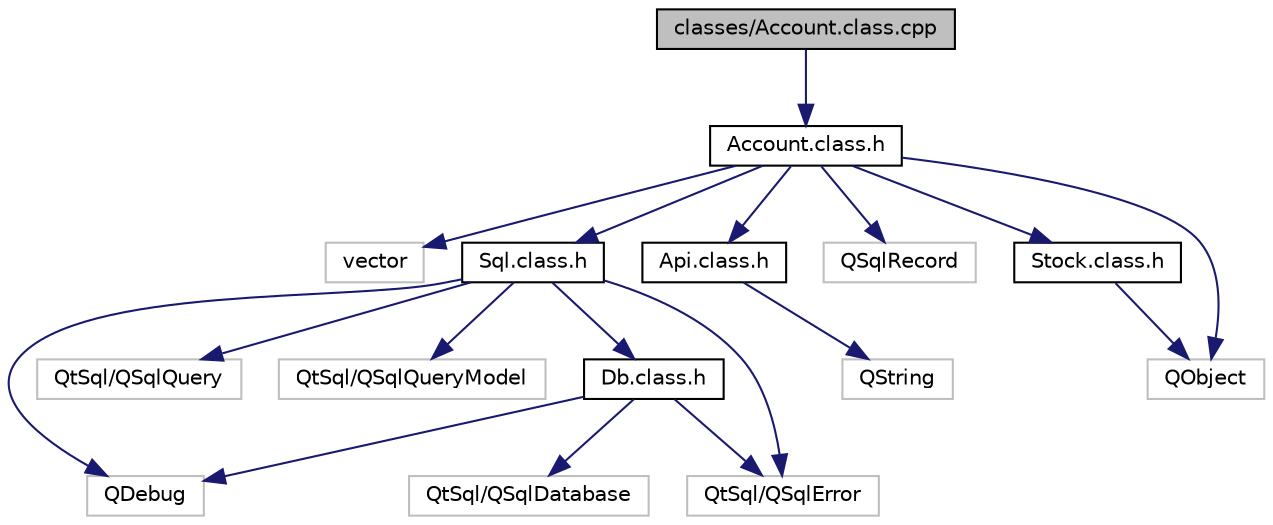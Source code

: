 digraph "classes/Account.class.cpp"
{
 // LATEX_PDF_SIZE
  edge [fontname="Helvetica",fontsize="10",labelfontname="Helvetica",labelfontsize="10"];
  node [fontname="Helvetica",fontsize="10",shape=record];
  Node1 [label="classes/Account.class.cpp",height=0.2,width=0.4,color="black", fillcolor="grey75", style="filled", fontcolor="black",tooltip=" "];
  Node1 -> Node2 [color="midnightblue",fontsize="10",style="solid"];
  Node2 [label="Account.class.h",height=0.2,width=0.4,color="black", fillcolor="white", style="filled",URL="$Account_8class_8h.html",tooltip=" "];
  Node2 -> Node3 [color="midnightblue",fontsize="10",style="solid"];
  Node3 [label="vector",height=0.2,width=0.4,color="grey75", fillcolor="white", style="filled",tooltip=" "];
  Node2 -> Node4 [color="midnightblue",fontsize="10",style="solid"];
  Node4 [label="Sql.class.h",height=0.2,width=0.4,color="black", fillcolor="white", style="filled",URL="$Sql_8class_8h.html",tooltip=" "];
  Node4 -> Node5 [color="midnightblue",fontsize="10",style="solid"];
  Node5 [label="Db.class.h",height=0.2,width=0.4,color="black", fillcolor="white", style="filled",URL="$Db_8class_8h.html",tooltip=" "];
  Node5 -> Node6 [color="midnightblue",fontsize="10",style="solid"];
  Node6 [label="QtSql/QSqlDatabase",height=0.2,width=0.4,color="grey75", fillcolor="white", style="filled",tooltip=" "];
  Node5 -> Node7 [color="midnightblue",fontsize="10",style="solid"];
  Node7 [label="QtSql/QSqlError",height=0.2,width=0.4,color="grey75", fillcolor="white", style="filled",tooltip=" "];
  Node5 -> Node8 [color="midnightblue",fontsize="10",style="solid"];
  Node8 [label="QDebug",height=0.2,width=0.4,color="grey75", fillcolor="white", style="filled",tooltip=" "];
  Node4 -> Node9 [color="midnightblue",fontsize="10",style="solid"];
  Node9 [label="QtSql/QSqlQuery",height=0.2,width=0.4,color="grey75", fillcolor="white", style="filled",tooltip=" "];
  Node4 -> Node7 [color="midnightblue",fontsize="10",style="solid"];
  Node4 -> Node10 [color="midnightblue",fontsize="10",style="solid"];
  Node10 [label="QtSql/QSqlQueryModel",height=0.2,width=0.4,color="grey75", fillcolor="white", style="filled",tooltip=" "];
  Node4 -> Node8 [color="midnightblue",fontsize="10",style="solid"];
  Node2 -> Node11 [color="midnightblue",fontsize="10",style="solid"];
  Node11 [label="Api.class.h",height=0.2,width=0.4,color="black", fillcolor="white", style="filled",URL="$Api_8class_8h.html",tooltip=" "];
  Node11 -> Node12 [color="midnightblue",fontsize="10",style="solid"];
  Node12 [label="QString",height=0.2,width=0.4,color="grey75", fillcolor="white", style="filled",tooltip=" "];
  Node2 -> Node13 [color="midnightblue",fontsize="10",style="solid"];
  Node13 [label="QSqlRecord",height=0.2,width=0.4,color="grey75", fillcolor="white", style="filled",tooltip=" "];
  Node2 -> Node14 [color="midnightblue",fontsize="10",style="solid"];
  Node14 [label="Stock.class.h",height=0.2,width=0.4,color="black", fillcolor="white", style="filled",URL="$Stock_8class_8h.html",tooltip=" "];
  Node14 -> Node15 [color="midnightblue",fontsize="10",style="solid"];
  Node15 [label="QObject",height=0.2,width=0.4,color="grey75", fillcolor="white", style="filled",tooltip=" "];
  Node2 -> Node15 [color="midnightblue",fontsize="10",style="solid"];
}
